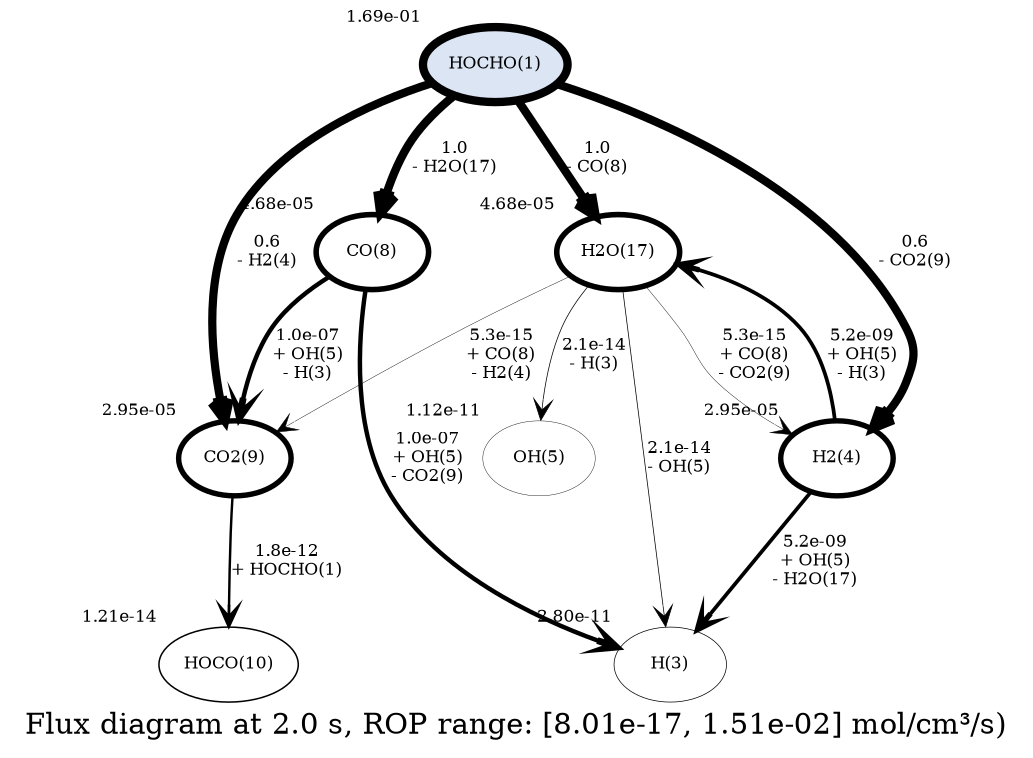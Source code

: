 digraph G {
label="Flux diagram at 2.0 s, ROP range: [8.01e-17, 1.51e-02] mol/cm³/s)";
"HOCHO(1)" [fillcolor="#DCE5F4", fontsize=8, penwidth=4.0, style=filled, xlabel="1.69e-01"];
"CO(8)" [fontsize=8, penwidth=2.6712938924744143, xlabel="4.68e-05"];
"H2O(17)" [fontsize=8, penwidth=2.671293855796359, xlabel="4.68e-05"];
"HOCHO(1)" -> "CO(8)"  [arrowhead=vee, fontsize=8, label="1.0\n- H2O(17)", penwidth=4.0];
"HOCHO(1)" -> "H2O(17)"  [arrowhead=vee, fontsize=8, label="1.0\n- CO(8)", penwidth=4.0];
"CO2(9)" [fontsize=8, penwidth=2.596470167350586, xlabel="2.95e-05"];
"H2(4)" [fontsize=8, penwidth=2.5964701179685017, xlabel="2.95e-05"];
"HOCHO(1)" -> "CO2(9)"  [arrowhead=vee, fontsize=8, label="0.6\n- H2(4)", penwidth=3.9466405710292745];
"HOCHO(1)" -> "H2(4)"  [arrowhead=vee, fontsize=8, label="0.6\n- CO2(9)", penwidth=3.9466405710292745];
"H(3)" [fontsize=8, penwidth=0.34783116462852137, xlabel="2.80e-11"];
"H2(4)" -> "H(3)"  [arrowhead=vee, fontsize=8, label="5.2e-09\n+ OH(5)\n- H2O(17)", penwidth=1.7955577099046087];
"H2(4)" -> "H2O(17)"  [arrowhead=vee, fontsize=8, label="5.2e-09\n+ OH(5)\n- H(3)", penwidth=1.7955577099046087];
"HOCO(10)" [fontsize=8, penwidth=0.7324480422152477, xlabel="1.21e-14"];
"CO2(9)" -> "HOCO(10)"  [arrowhead=vee, fontsize=8, label="1.8e-12\n+ HOCHO(1)", penwidth=1.1729774870268643];
"OH(5)" [fontsize=8, penwidth=0.2000000000000002, xlabel="1.12e-11"];
"H2O(17)" -> "H(3)"  [arrowhead=vee, fontsize=8, label="2.1e-14\n- OH(5)", penwidth=0.3608065303110556];
"H2O(17)" -> "OH(5)"  [arrowhead=vee, fontsize=8, label="2.1e-14\n- H(3)", penwidth=0.3608065303110556];
"H2O(17)" -> "CO2(9)"  [arrowhead=vee, fontsize=8, label="5.3e-15\n+ CO(8)\n- H2(4)", penwidth=0.2];
"H2O(17)" -> "H2(4)"  [arrowhead=vee, fontsize=8, label="5.3e-15\n+ CO(8)\n- CO2(9)", penwidth=0.2];
"CO(8)" -> "CO2(9)"  [arrowhead=vee, fontsize=8, label="1.0e-07\n+ OH(5)\n- H(3)", penwidth=2.138048850394896];
"CO(8)" -> "H(3)"  [arrowhead=vee, fontsize=8, label="1.0e-07\n+ OH(5)\n- CO2(9)", penwidth=2.138048850394896];
}
